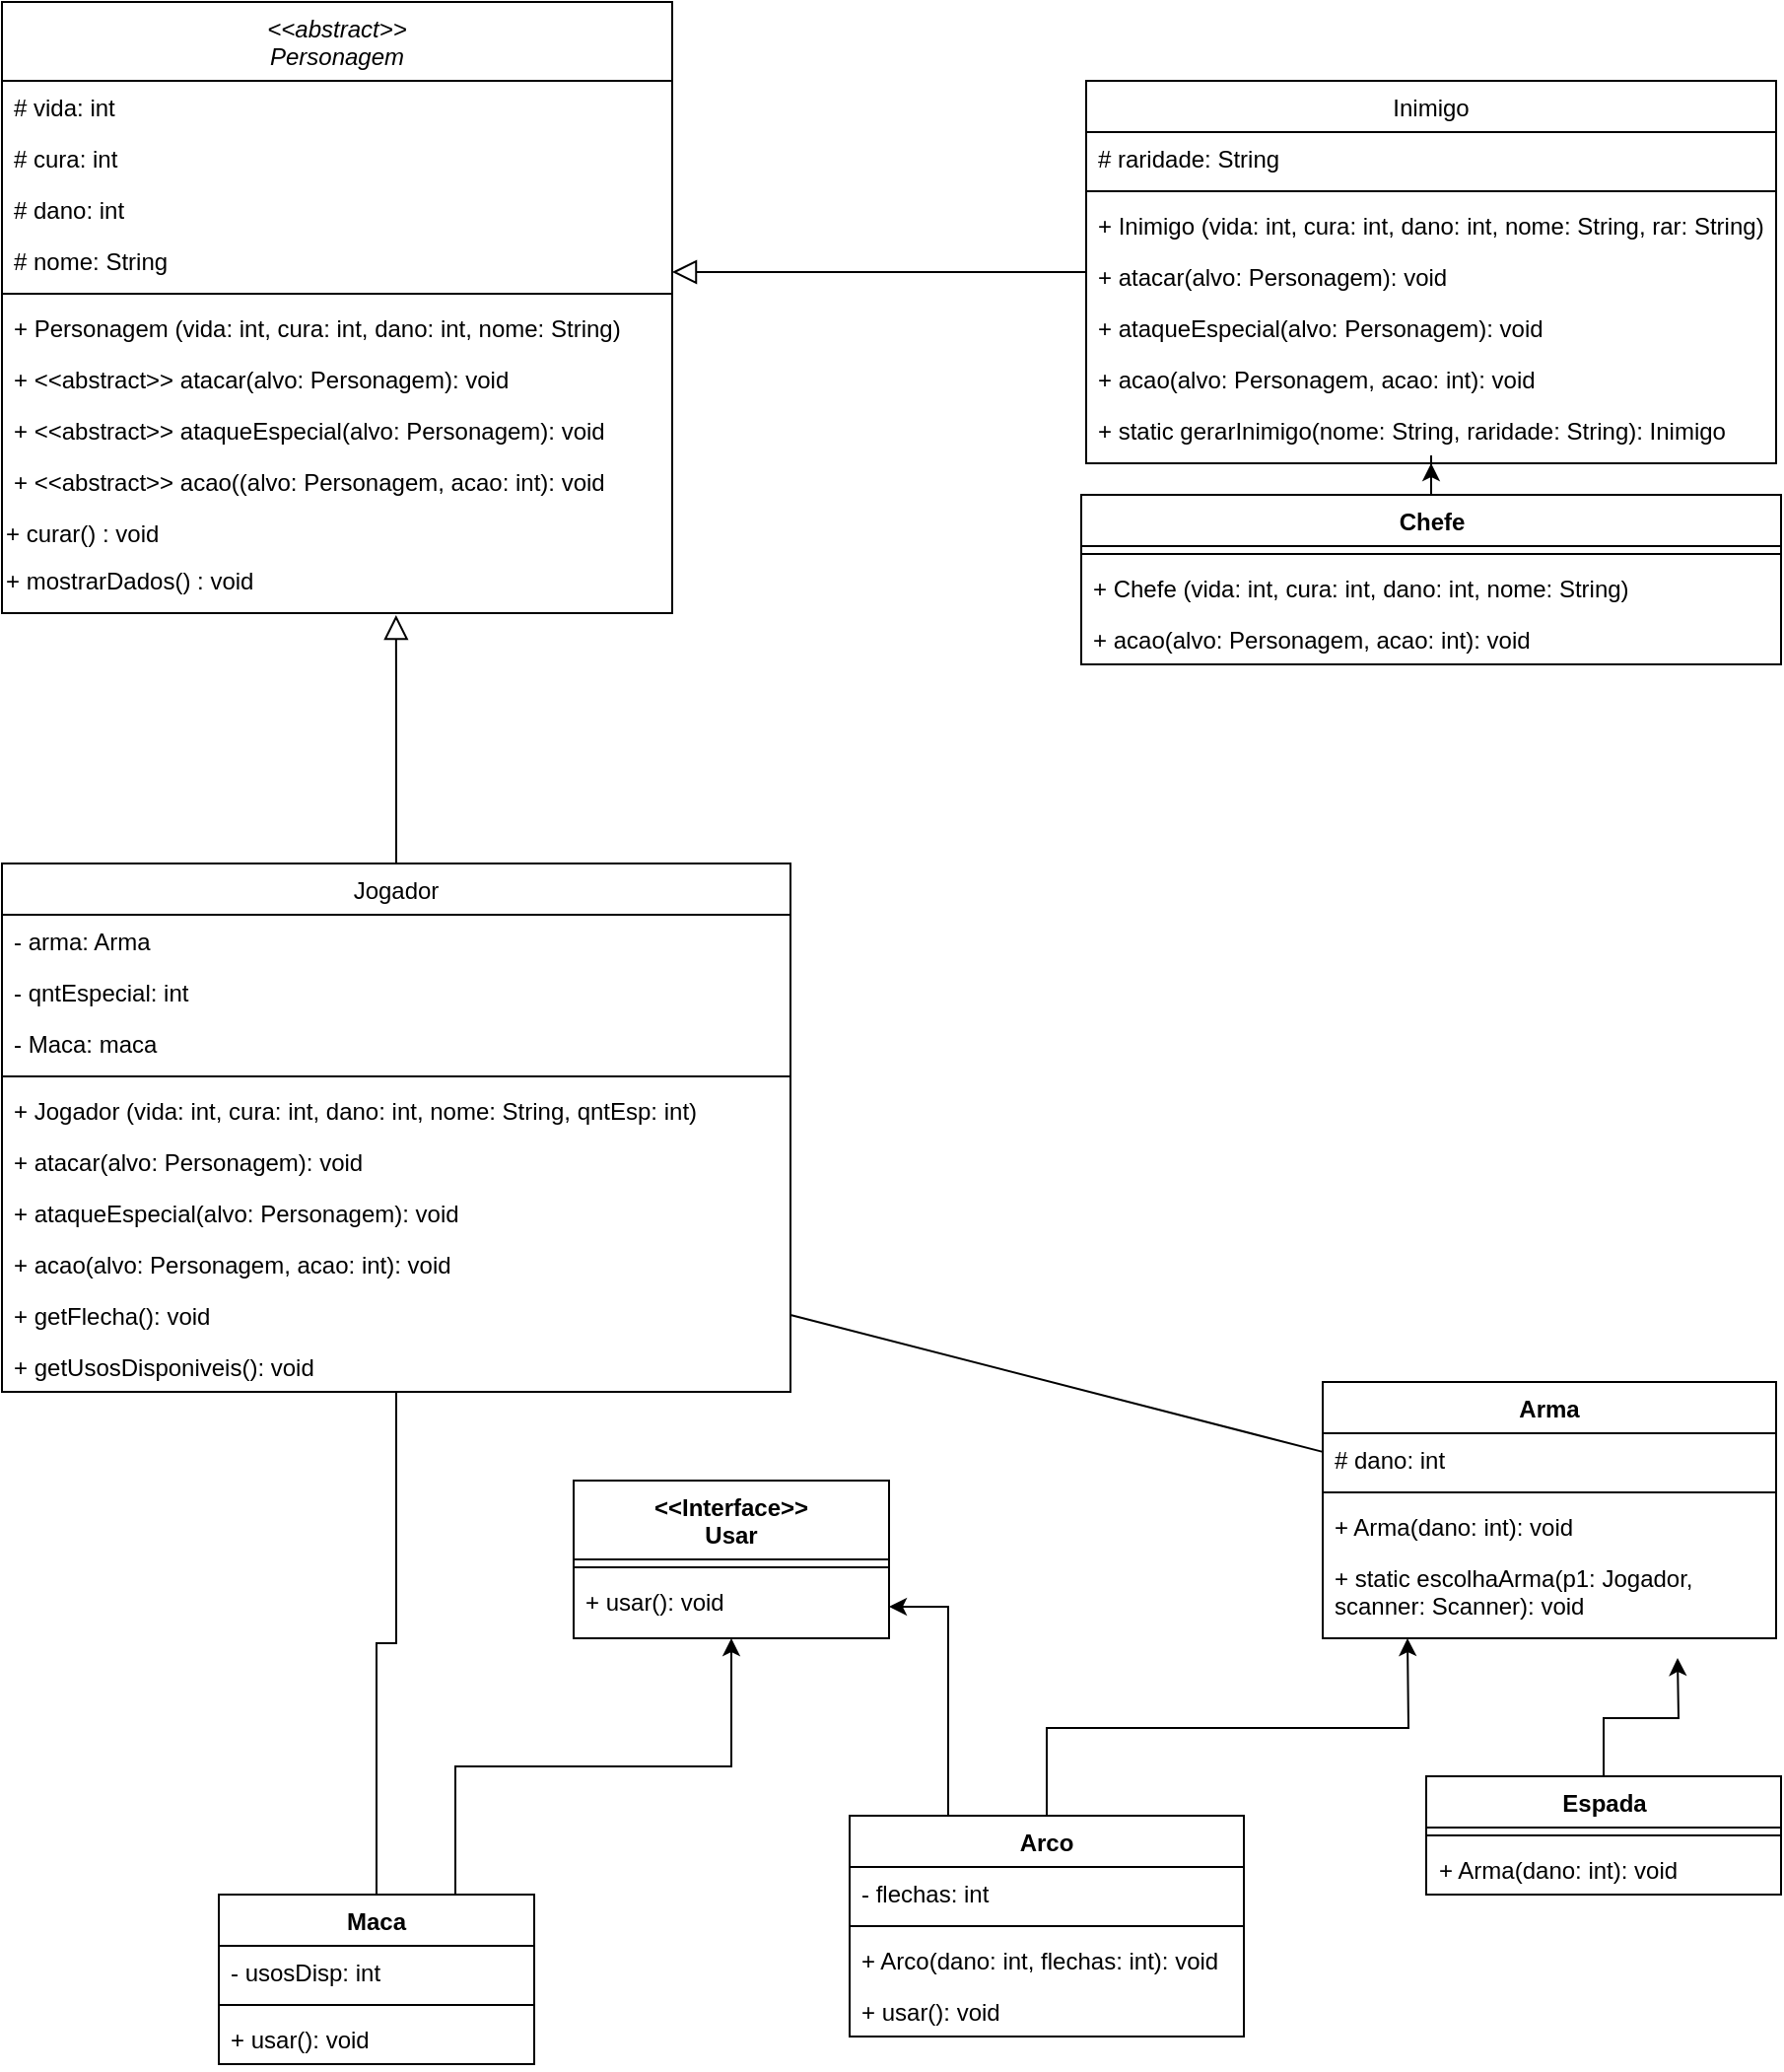 <mxfile version="24.0.6" type="github">
  <diagram id="C5RBs43oDa-KdzZeNtuy" name="Page-1">
    <mxGraphModel dx="948" dy="558" grid="1" gridSize="10" guides="1" tooltips="1" connect="1" arrows="1" fold="1" page="1" pageScale="1" pageWidth="827" pageHeight="1169" math="0" shadow="0">
      <root>
        <mxCell id="WIyWlLk6GJQsqaUBKTNV-0" />
        <mxCell id="WIyWlLk6GJQsqaUBKTNV-1" parent="WIyWlLk6GJQsqaUBKTNV-0" />
        <mxCell id="zkfFHV4jXpPFQw0GAbJ--0" value="&lt;&lt;abstract&gt;&gt;&#xa;Personagem&#xa;&#xa;" style="swimlane;fontStyle=2;align=center;verticalAlign=top;childLayout=stackLayout;horizontal=1;startSize=40;horizontalStack=0;resizeParent=1;resizeLast=0;collapsible=1;marginBottom=0;rounded=0;shadow=0;strokeWidth=1;" parent="WIyWlLk6GJQsqaUBKTNV-1" vertex="1">
          <mxGeometry x="10" y="10" width="340" height="310" as="geometry">
            <mxRectangle x="230" y="140" width="160" height="26" as="alternateBounds" />
          </mxGeometry>
        </mxCell>
        <mxCell id="zkfFHV4jXpPFQw0GAbJ--2" value="# vida: int" style="text;align=left;verticalAlign=top;spacingLeft=4;spacingRight=4;overflow=hidden;rotatable=0;points=[[0,0.5],[1,0.5]];portConstraint=eastwest;rounded=0;shadow=0;html=0;" parent="zkfFHV4jXpPFQw0GAbJ--0" vertex="1">
          <mxGeometry y="40" width="340" height="26" as="geometry" />
        </mxCell>
        <mxCell id="zkfFHV4jXpPFQw0GAbJ--3" value="# cura: int" style="text;align=left;verticalAlign=top;spacingLeft=4;spacingRight=4;overflow=hidden;rotatable=0;points=[[0,0.5],[1,0.5]];portConstraint=eastwest;rounded=0;shadow=0;html=0;" parent="zkfFHV4jXpPFQw0GAbJ--0" vertex="1">
          <mxGeometry y="66" width="340" height="26" as="geometry" />
        </mxCell>
        <mxCell id="zkfFHV4jXpPFQw0GAbJ--1" value="# dano: int" style="text;align=left;verticalAlign=top;spacingLeft=4;spacingRight=4;overflow=hidden;rotatable=0;points=[[0,0.5],[1,0.5]];portConstraint=eastwest;" parent="zkfFHV4jXpPFQw0GAbJ--0" vertex="1">
          <mxGeometry y="92" width="340" height="26" as="geometry" />
        </mxCell>
        <mxCell id="MPYoZgw_kDqK8S3saHqA-0" value="# nome: String" style="text;align=left;verticalAlign=top;spacingLeft=4;spacingRight=4;overflow=hidden;rotatable=0;points=[[0,0.5],[1,0.5]];portConstraint=eastwest;" parent="zkfFHV4jXpPFQw0GAbJ--0" vertex="1">
          <mxGeometry y="118" width="340" height="26" as="geometry" />
        </mxCell>
        <mxCell id="zkfFHV4jXpPFQw0GAbJ--4" value="" style="line;html=1;strokeWidth=1;align=left;verticalAlign=middle;spacingTop=-1;spacingLeft=3;spacingRight=3;rotatable=0;labelPosition=right;points=[];portConstraint=eastwest;" parent="zkfFHV4jXpPFQw0GAbJ--0" vertex="1">
          <mxGeometry y="144" width="340" height="8" as="geometry" />
        </mxCell>
        <mxCell id="MPYoZgw_kDqK8S3saHqA-1" value="+ Personagem (vida: int, cura: int, dano: int, nome: String)" style="text;align=left;verticalAlign=top;spacingLeft=4;spacingRight=4;overflow=hidden;rotatable=0;points=[[0,0.5],[1,0.5]];portConstraint=eastwest;" parent="zkfFHV4jXpPFQw0GAbJ--0" vertex="1">
          <mxGeometry y="152" width="340" height="26" as="geometry" />
        </mxCell>
        <mxCell id="zkfFHV4jXpPFQw0GAbJ--5" value="+ &lt;&lt;abstract&gt;&gt; atacar(alvo: Personagem): void" style="text;align=left;verticalAlign=top;spacingLeft=4;spacingRight=4;overflow=hidden;rotatable=0;points=[[0,0.5],[1,0.5]];portConstraint=eastwest;" parent="zkfFHV4jXpPFQw0GAbJ--0" vertex="1">
          <mxGeometry y="178" width="340" height="26" as="geometry" />
        </mxCell>
        <mxCell id="MPYoZgw_kDqK8S3saHqA-5" value="+ &lt;&lt;abstract&gt;&gt; ataqueEspecial(alvo: Personagem): void" style="text;align=left;verticalAlign=top;spacingLeft=4;spacingRight=4;overflow=hidden;rotatable=0;points=[[0,0.5],[1,0.5]];portConstraint=eastwest;" parent="zkfFHV4jXpPFQw0GAbJ--0" vertex="1">
          <mxGeometry y="204" width="340" height="26" as="geometry" />
        </mxCell>
        <mxCell id="MPYoZgw_kDqK8S3saHqA-6" value="+ &lt;&lt;abstract&gt;&gt; acao((alvo: Personagem, acao: int): void" style="text;align=left;verticalAlign=top;spacingLeft=4;spacingRight=4;overflow=hidden;rotatable=0;points=[[0,0.5],[1,0.5]];portConstraint=eastwest;" parent="zkfFHV4jXpPFQw0GAbJ--0" vertex="1">
          <mxGeometry y="230" width="340" height="26" as="geometry" />
        </mxCell>
        <mxCell id="MPYoZgw_kDqK8S3saHqA-7" value="+ curar() : void" style="text;whiteSpace=wrap;html=1;" parent="zkfFHV4jXpPFQw0GAbJ--0" vertex="1">
          <mxGeometry y="256" width="340" height="24" as="geometry" />
        </mxCell>
        <mxCell id="MPYoZgw_kDqK8S3saHqA-8" value="+ mostrarDados() : void" style="text;whiteSpace=wrap;html=1;" parent="zkfFHV4jXpPFQw0GAbJ--0" vertex="1">
          <mxGeometry y="280" width="340" height="30" as="geometry" />
        </mxCell>
        <mxCell id="zkfFHV4jXpPFQw0GAbJ--6" value="Jogador" style="swimlane;fontStyle=0;align=center;verticalAlign=top;childLayout=stackLayout;horizontal=1;startSize=26;horizontalStack=0;resizeParent=1;resizeLast=0;collapsible=1;marginBottom=0;rounded=0;shadow=0;strokeWidth=1;" parent="WIyWlLk6GJQsqaUBKTNV-1" vertex="1">
          <mxGeometry x="10" y="447" width="400" height="268" as="geometry">
            <mxRectangle x="130" y="380" width="160" height="26" as="alternateBounds" />
          </mxGeometry>
        </mxCell>
        <mxCell id="zkfFHV4jXpPFQw0GAbJ--8" value="- arma: Arma" style="text;align=left;verticalAlign=top;spacingLeft=4;spacingRight=4;overflow=hidden;rotatable=0;points=[[0,0.5],[1,0.5]];portConstraint=eastwest;rounded=0;shadow=0;html=0;" parent="zkfFHV4jXpPFQw0GAbJ--6" vertex="1">
          <mxGeometry y="26" width="400" height="26" as="geometry" />
        </mxCell>
        <mxCell id="zkfFHV4jXpPFQw0GAbJ--7" value="- qntEspecial: int&#xa;" style="text;align=left;verticalAlign=top;spacingLeft=4;spacingRight=4;overflow=hidden;rotatable=0;points=[[0,0.5],[1,0.5]];portConstraint=eastwest;" parent="zkfFHV4jXpPFQw0GAbJ--6" vertex="1">
          <mxGeometry y="52" width="400" height="26" as="geometry" />
        </mxCell>
        <mxCell id="MPYoZgw_kDqK8S3saHqA-9" value="- Maca: maca&#xa;" style="text;align=left;verticalAlign=top;spacingLeft=4;spacingRight=4;overflow=hidden;rotatable=0;points=[[0,0.5],[1,0.5]];portConstraint=eastwest;" parent="zkfFHV4jXpPFQw0GAbJ--6" vertex="1">
          <mxGeometry y="78" width="400" height="26" as="geometry" />
        </mxCell>
        <mxCell id="zkfFHV4jXpPFQw0GAbJ--9" value="" style="line;html=1;strokeWidth=1;align=left;verticalAlign=middle;spacingTop=-1;spacingLeft=3;spacingRight=3;rotatable=0;labelPosition=right;points=[];portConstraint=eastwest;" parent="zkfFHV4jXpPFQw0GAbJ--6" vertex="1">
          <mxGeometry y="104" width="400" height="8" as="geometry" />
        </mxCell>
        <mxCell id="MPYoZgw_kDqK8S3saHqA-10" value="+ Jogador (vida: int, cura: int, dano: int, nome: String, qntEsp: int)" style="text;align=left;verticalAlign=top;spacingLeft=4;spacingRight=4;overflow=hidden;rotatable=0;points=[[0,0.5],[1,0.5]];portConstraint=eastwest;" parent="zkfFHV4jXpPFQw0GAbJ--6" vertex="1">
          <mxGeometry y="112" width="400" height="26" as="geometry" />
        </mxCell>
        <mxCell id="MPYoZgw_kDqK8S3saHqA-13" value="+ atacar(alvo: Personagem): void" style="text;align=left;verticalAlign=top;spacingLeft=4;spacingRight=4;overflow=hidden;rotatable=0;points=[[0,0.5],[1,0.5]];portConstraint=eastwest;" parent="zkfFHV4jXpPFQw0GAbJ--6" vertex="1">
          <mxGeometry y="138" width="400" height="26" as="geometry" />
        </mxCell>
        <mxCell id="MPYoZgw_kDqK8S3saHqA-11" value="+ ataqueEspecial(alvo: Personagem): void" style="text;align=left;verticalAlign=top;spacingLeft=4;spacingRight=4;overflow=hidden;rotatable=0;points=[[0,0.5],[1,0.5]];portConstraint=eastwest;" parent="zkfFHV4jXpPFQw0GAbJ--6" vertex="1">
          <mxGeometry y="164" width="400" height="26" as="geometry" />
        </mxCell>
        <mxCell id="MPYoZgw_kDqK8S3saHqA-12" value="+ acao(alvo: Personagem, acao: int): void" style="text;align=left;verticalAlign=top;spacingLeft=4;spacingRight=4;overflow=hidden;rotatable=0;points=[[0,0.5],[1,0.5]];portConstraint=eastwest;" parent="zkfFHV4jXpPFQw0GAbJ--6" vertex="1">
          <mxGeometry y="190" width="400" height="26" as="geometry" />
        </mxCell>
        <mxCell id="MPYoZgw_kDqK8S3saHqA-14" value="+ getFlecha(): void" style="text;align=left;verticalAlign=top;spacingLeft=4;spacingRight=4;overflow=hidden;rotatable=0;points=[[0,0.5],[1,0.5]];portConstraint=eastwest;" parent="zkfFHV4jXpPFQw0GAbJ--6" vertex="1">
          <mxGeometry y="216" width="400" height="26" as="geometry" />
        </mxCell>
        <mxCell id="MPYoZgw_kDqK8S3saHqA-16" value="+ getUsosDisponiveis(): void" style="text;align=left;verticalAlign=top;spacingLeft=4;spacingRight=4;overflow=hidden;rotatable=0;points=[[0,0.5],[1,0.5]];portConstraint=eastwest;" parent="zkfFHV4jXpPFQw0GAbJ--6" vertex="1">
          <mxGeometry y="242" width="400" height="26" as="geometry" />
        </mxCell>
        <mxCell id="zkfFHV4jXpPFQw0GAbJ--12" value="" style="endArrow=block;endSize=10;endFill=0;shadow=0;strokeWidth=1;rounded=0;edgeStyle=elbowEdgeStyle;elbow=vertical;entryX=0.588;entryY=1.033;entryDx=0;entryDy=0;entryPerimeter=0;" parent="WIyWlLk6GJQsqaUBKTNV-1" source="zkfFHV4jXpPFQw0GAbJ--6" target="MPYoZgw_kDqK8S3saHqA-8" edge="1">
          <mxGeometry width="160" relative="1" as="geometry">
            <mxPoint x="200" y="203" as="sourcePoint" />
            <mxPoint x="200" y="203" as="targetPoint" />
          </mxGeometry>
        </mxCell>
        <mxCell id="zkfFHV4jXpPFQw0GAbJ--13" value="Inimigo" style="swimlane;fontStyle=0;align=center;verticalAlign=top;childLayout=stackLayout;horizontal=1;startSize=26;horizontalStack=0;resizeParent=1;resizeLast=0;collapsible=1;marginBottom=0;rounded=0;shadow=0;strokeWidth=1;" parent="WIyWlLk6GJQsqaUBKTNV-1" vertex="1">
          <mxGeometry x="560" y="50" width="350" height="194" as="geometry">
            <mxRectangle x="340" y="380" width="170" height="26" as="alternateBounds" />
          </mxGeometry>
        </mxCell>
        <mxCell id="ohsEawrJHKI0qfwyRwwG-1" value="# raridade: String" style="text;align=left;verticalAlign=top;spacingLeft=4;spacingRight=4;overflow=hidden;rotatable=0;points=[[0,0.5],[1,0.5]];portConstraint=eastwest;" parent="zkfFHV4jXpPFQw0GAbJ--13" vertex="1">
          <mxGeometry y="26" width="350" height="26" as="geometry" />
        </mxCell>
        <mxCell id="zkfFHV4jXpPFQw0GAbJ--15" value="" style="line;html=1;strokeWidth=1;align=left;verticalAlign=middle;spacingTop=-1;spacingLeft=3;spacingRight=3;rotatable=0;labelPosition=right;points=[];portConstraint=eastwest;" parent="zkfFHV4jXpPFQw0GAbJ--13" vertex="1">
          <mxGeometry y="52" width="350" height="8" as="geometry" />
        </mxCell>
        <mxCell id="MPYoZgw_kDqK8S3saHqA-39" value="+ Inimigo (vida: int, cura: int, dano: int, nome: String, rar: String)" style="text;align=left;verticalAlign=top;spacingLeft=4;spacingRight=4;overflow=hidden;rotatable=0;points=[[0,0.5],[1,0.5]];portConstraint=eastwest;" parent="zkfFHV4jXpPFQw0GAbJ--13" vertex="1">
          <mxGeometry y="60" width="350" height="26" as="geometry" />
        </mxCell>
        <mxCell id="MPYoZgw_kDqK8S3saHqA-36" value="+ atacar(alvo: Personagem): void" style="text;align=left;verticalAlign=top;spacingLeft=4;spacingRight=4;overflow=hidden;rotatable=0;points=[[0,0.5],[1,0.5]];portConstraint=eastwest;" parent="zkfFHV4jXpPFQw0GAbJ--13" vertex="1">
          <mxGeometry y="86" width="350" height="26" as="geometry" />
        </mxCell>
        <mxCell id="MPYoZgw_kDqK8S3saHqA-37" value="+ ataqueEspecial(alvo: Personagem): void" style="text;align=left;verticalAlign=top;spacingLeft=4;spacingRight=4;overflow=hidden;rotatable=0;points=[[0,0.5],[1,0.5]];portConstraint=eastwest;" parent="zkfFHV4jXpPFQw0GAbJ--13" vertex="1">
          <mxGeometry y="112" width="350" height="26" as="geometry" />
        </mxCell>
        <mxCell id="MPYoZgw_kDqK8S3saHqA-38" value="+ acao(alvo: Personagem, acao: int): void" style="text;align=left;verticalAlign=top;spacingLeft=4;spacingRight=4;overflow=hidden;rotatable=0;points=[[0,0.5],[1,0.5]];portConstraint=eastwest;" parent="zkfFHV4jXpPFQw0GAbJ--13" vertex="1">
          <mxGeometry y="138" width="350" height="26" as="geometry" />
        </mxCell>
        <mxCell id="HC_w4vhAa8WATCN-zdoJ-6" value="+&amp;nbsp;static gerarInimigo(nome: String, raridade: String): Inimigo" style="text;strokeColor=none;fillColor=none;align=left;verticalAlign=top;spacingLeft=4;spacingRight=4;overflow=hidden;rotatable=0;points=[[0,0.5],[1,0.5]];portConstraint=eastwest;whiteSpace=wrap;html=1;" parent="zkfFHV4jXpPFQw0GAbJ--13" vertex="1">
          <mxGeometry y="164" width="350" height="30" as="geometry" />
        </mxCell>
        <mxCell id="zkfFHV4jXpPFQw0GAbJ--16" value="" style="endArrow=block;endSize=10;endFill=0;shadow=0;strokeWidth=1;rounded=0;edgeStyle=elbowEdgeStyle;elbow=vertical;" parent="WIyWlLk6GJQsqaUBKTNV-1" source="zkfFHV4jXpPFQw0GAbJ--13" target="zkfFHV4jXpPFQw0GAbJ--0" edge="1">
          <mxGeometry width="160" relative="1" as="geometry">
            <mxPoint x="210" y="373" as="sourcePoint" />
            <mxPoint x="310" y="271" as="targetPoint" />
          </mxGeometry>
        </mxCell>
        <mxCell id="MPYoZgw_kDqK8S3saHqA-21" style="rounded=0;orthogonalLoop=1;jettySize=auto;html=1;entryX=1;entryY=0.5;entryDx=0;entryDy=0;strokeColor=default;curved=0;shape=link;width=0;" parent="WIyWlLk6GJQsqaUBKTNV-1" source="MPYoZgw_kDqK8S3saHqA-17" target="MPYoZgw_kDqK8S3saHqA-14" edge="1">
          <mxGeometry relative="1" as="geometry">
            <Array as="points" />
          </mxGeometry>
        </mxCell>
        <mxCell id="MPYoZgw_kDqK8S3saHqA-17" value="Arma" style="swimlane;fontStyle=1;align=center;verticalAlign=top;childLayout=stackLayout;horizontal=1;startSize=26;horizontalStack=0;resizeParent=1;resizeParentMax=0;resizeLast=0;collapsible=1;marginBottom=0;whiteSpace=wrap;html=1;" parent="WIyWlLk6GJQsqaUBKTNV-1" vertex="1">
          <mxGeometry x="680" y="710" width="230" height="130" as="geometry" />
        </mxCell>
        <mxCell id="MPYoZgw_kDqK8S3saHqA-18" value="# dano: int" style="text;strokeColor=none;fillColor=none;align=left;verticalAlign=top;spacingLeft=4;spacingRight=4;overflow=hidden;rotatable=0;points=[[0,0.5],[1,0.5]];portConstraint=eastwest;whiteSpace=wrap;html=1;" parent="MPYoZgw_kDqK8S3saHqA-17" vertex="1">
          <mxGeometry y="26" width="230" height="26" as="geometry" />
        </mxCell>
        <mxCell id="MPYoZgw_kDqK8S3saHqA-19" value="" style="line;strokeWidth=1;fillColor=none;align=left;verticalAlign=middle;spacingTop=-1;spacingLeft=3;spacingRight=3;rotatable=0;labelPosition=right;points=[];portConstraint=eastwest;strokeColor=inherit;" parent="MPYoZgw_kDqK8S3saHqA-17" vertex="1">
          <mxGeometry y="52" width="230" height="8" as="geometry" />
        </mxCell>
        <mxCell id="MPYoZgw_kDqK8S3saHqA-20" value="+ Arma(dano: int): void" style="text;strokeColor=none;fillColor=none;align=left;verticalAlign=top;spacingLeft=4;spacingRight=4;overflow=hidden;rotatable=0;points=[[0,0.5],[1,0.5]];portConstraint=eastwest;whiteSpace=wrap;html=1;" parent="MPYoZgw_kDqK8S3saHqA-17" vertex="1">
          <mxGeometry y="60" width="230" height="26" as="geometry" />
        </mxCell>
        <mxCell id="HC_w4vhAa8WATCN-zdoJ-8" value="+&amp;nbsp;static escolhaArma(p1: Jogador, scanner: Scanner): void" style="text;strokeColor=none;fillColor=none;align=left;verticalAlign=top;spacingLeft=4;spacingRight=4;overflow=hidden;rotatable=0;points=[[0,0.5],[1,0.5]];portConstraint=eastwest;whiteSpace=wrap;html=1;" parent="MPYoZgw_kDqK8S3saHqA-17" vertex="1">
          <mxGeometry y="86" width="230" height="44" as="geometry" />
        </mxCell>
        <mxCell id="MPYoZgw_kDqK8S3saHqA-29" style="edgeStyle=orthogonalEdgeStyle;rounded=0;orthogonalLoop=1;jettySize=auto;html=1;exitX=0.5;exitY=0;exitDx=0;exitDy=0;" parent="WIyWlLk6GJQsqaUBKTNV-1" source="MPYoZgw_kDqK8S3saHqA-23" edge="1">
          <mxGeometry relative="1" as="geometry">
            <mxPoint x="723" y="840" as="targetPoint" />
          </mxGeometry>
        </mxCell>
        <mxCell id="3CC3O0NG-yOUgylfWCDr-9" style="edgeStyle=orthogonalEdgeStyle;rounded=0;orthogonalLoop=1;jettySize=auto;html=1;exitX=0.25;exitY=0;exitDx=0;exitDy=0;entryX=1;entryY=0.5;entryDx=0;entryDy=0;" parent="WIyWlLk6GJQsqaUBKTNV-1" source="MPYoZgw_kDqK8S3saHqA-23" target="3CC3O0NG-yOUgylfWCDr-7" edge="1">
          <mxGeometry relative="1" as="geometry" />
        </mxCell>
        <mxCell id="MPYoZgw_kDqK8S3saHqA-23" value="Arco" style="swimlane;fontStyle=1;align=center;verticalAlign=top;childLayout=stackLayout;horizontal=1;startSize=26;horizontalStack=0;resizeParent=1;resizeParentMax=0;resizeLast=0;collapsible=1;marginBottom=0;whiteSpace=wrap;html=1;" parent="WIyWlLk6GJQsqaUBKTNV-1" vertex="1">
          <mxGeometry x="440" y="930" width="200" height="112" as="geometry" />
        </mxCell>
        <mxCell id="MPYoZgw_kDqK8S3saHqA-24" value="- flechas: int" style="text;strokeColor=none;fillColor=none;align=left;verticalAlign=top;spacingLeft=4;spacingRight=4;overflow=hidden;rotatable=0;points=[[0,0.5],[1,0.5]];portConstraint=eastwest;whiteSpace=wrap;html=1;" parent="MPYoZgw_kDqK8S3saHqA-23" vertex="1">
          <mxGeometry y="26" width="200" height="26" as="geometry" />
        </mxCell>
        <mxCell id="MPYoZgw_kDqK8S3saHqA-25" value="" style="line;strokeWidth=1;fillColor=none;align=left;verticalAlign=middle;spacingTop=-1;spacingLeft=3;spacingRight=3;rotatable=0;labelPosition=right;points=[];portConstraint=eastwest;strokeColor=inherit;" parent="MPYoZgw_kDqK8S3saHqA-23" vertex="1">
          <mxGeometry y="52" width="200" height="8" as="geometry" />
        </mxCell>
        <mxCell id="MPYoZgw_kDqK8S3saHqA-27" value="+ Arco(dano: int, flechas: int): void" style="text;strokeColor=none;fillColor=none;align=left;verticalAlign=top;spacingLeft=4;spacingRight=4;overflow=hidden;rotatable=0;points=[[0,0.5],[1,0.5]];portConstraint=eastwest;whiteSpace=wrap;html=1;" parent="MPYoZgw_kDqK8S3saHqA-23" vertex="1">
          <mxGeometry y="60" width="200" height="26" as="geometry" />
        </mxCell>
        <mxCell id="3CC3O0NG-yOUgylfWCDr-10" value="+ usar(): void" style="text;strokeColor=none;fillColor=none;align=left;verticalAlign=top;spacingLeft=4;spacingRight=4;overflow=hidden;rotatable=0;points=[[0,0.5],[1,0.5]];portConstraint=eastwest;whiteSpace=wrap;html=1;" parent="MPYoZgw_kDqK8S3saHqA-23" vertex="1">
          <mxGeometry y="86" width="200" height="26" as="geometry" />
        </mxCell>
        <mxCell id="MPYoZgw_kDqK8S3saHqA-34" style="edgeStyle=orthogonalEdgeStyle;rounded=0;orthogonalLoop=1;jettySize=auto;html=1;" parent="WIyWlLk6GJQsqaUBKTNV-1" source="MPYoZgw_kDqK8S3saHqA-30" edge="1">
          <mxGeometry relative="1" as="geometry">
            <mxPoint x="860" y="850" as="targetPoint" />
          </mxGeometry>
        </mxCell>
        <mxCell id="MPYoZgw_kDqK8S3saHqA-30" value="Espada" style="swimlane;fontStyle=1;align=center;verticalAlign=top;childLayout=stackLayout;horizontal=1;startSize=26;horizontalStack=0;resizeParent=1;resizeParentMax=0;resizeLast=0;collapsible=1;marginBottom=0;whiteSpace=wrap;html=1;" parent="WIyWlLk6GJQsqaUBKTNV-1" vertex="1">
          <mxGeometry x="732.5" y="910" width="180" height="60" as="geometry" />
        </mxCell>
        <mxCell id="MPYoZgw_kDqK8S3saHqA-32" value="" style="line;strokeWidth=1;fillColor=none;align=left;verticalAlign=middle;spacingTop=-1;spacingLeft=3;spacingRight=3;rotatable=0;labelPosition=right;points=[];portConstraint=eastwest;strokeColor=inherit;" parent="MPYoZgw_kDqK8S3saHqA-30" vertex="1">
          <mxGeometry y="26" width="180" height="8" as="geometry" />
        </mxCell>
        <mxCell id="MPYoZgw_kDqK8S3saHqA-33" value="+ Arma(dano: int): void" style="text;strokeColor=none;fillColor=none;align=left;verticalAlign=top;spacingLeft=4;spacingRight=4;overflow=hidden;rotatable=0;points=[[0,0.5],[1,0.5]];portConstraint=eastwest;whiteSpace=wrap;html=1;" parent="MPYoZgw_kDqK8S3saHqA-30" vertex="1">
          <mxGeometry y="34" width="180" height="26" as="geometry" />
        </mxCell>
        <mxCell id="MPYoZgw_kDqK8S3saHqA-45" style="edgeStyle=orthogonalEdgeStyle;rounded=0;orthogonalLoop=1;jettySize=auto;html=1;entryX=0.5;entryY=1;entryDx=0;entryDy=0;" parent="WIyWlLk6GJQsqaUBKTNV-1" source="MPYoZgw_kDqK8S3saHqA-40" target="zkfFHV4jXpPFQw0GAbJ--13" edge="1">
          <mxGeometry relative="1" as="geometry" />
        </mxCell>
        <mxCell id="MPYoZgw_kDqK8S3saHqA-40" value="Chefe" style="swimlane;fontStyle=1;align=center;verticalAlign=top;childLayout=stackLayout;horizontal=1;startSize=26;horizontalStack=0;resizeParent=1;resizeParentMax=0;resizeLast=0;collapsible=1;marginBottom=0;whiteSpace=wrap;html=1;" parent="WIyWlLk6GJQsqaUBKTNV-1" vertex="1">
          <mxGeometry x="557.5" y="260" width="355" height="86" as="geometry" />
        </mxCell>
        <mxCell id="MPYoZgw_kDqK8S3saHqA-42" value="" style="line;strokeWidth=1;fillColor=none;align=left;verticalAlign=middle;spacingTop=-1;spacingLeft=3;spacingRight=3;rotatable=0;labelPosition=right;points=[];portConstraint=eastwest;strokeColor=inherit;" parent="MPYoZgw_kDqK8S3saHqA-40" vertex="1">
          <mxGeometry y="26" width="355" height="8" as="geometry" />
        </mxCell>
        <mxCell id="ohsEawrJHKI0qfwyRwwG-2" value="+ Chefe (vida: int, cura: int, dano: int, nome: String)" style="text;align=left;verticalAlign=top;spacingLeft=4;spacingRight=4;overflow=hidden;rotatable=0;points=[[0,0.5],[1,0.5]];portConstraint=eastwest;" parent="MPYoZgw_kDqK8S3saHqA-40" vertex="1">
          <mxGeometry y="34" width="355" height="26" as="geometry" />
        </mxCell>
        <mxCell id="MPYoZgw_kDqK8S3saHqA-44" value="+ acao(alvo: Personagem, acao: int): void" style="text;align=left;verticalAlign=top;spacingLeft=4;spacingRight=4;overflow=hidden;rotatable=0;points=[[0,0.5],[1,0.5]];portConstraint=eastwest;" parent="MPYoZgw_kDqK8S3saHqA-40" vertex="1">
          <mxGeometry y="60" width="355" height="26" as="geometry" />
        </mxCell>
        <mxCell id="3CC3O0NG-yOUgylfWCDr-2" style="edgeStyle=orthogonalEdgeStyle;rounded=0;orthogonalLoop=1;jettySize=auto;html=1;entryX=0.5;entryY=1;entryDx=0;entryDy=0;shape=link;width=0;" parent="WIyWlLk6GJQsqaUBKTNV-1" source="MPYoZgw_kDqK8S3saHqA-51" target="zkfFHV4jXpPFQw0GAbJ--6" edge="1">
          <mxGeometry relative="1" as="geometry" />
        </mxCell>
        <mxCell id="3CC3O0NG-yOUgylfWCDr-8" style="edgeStyle=orthogonalEdgeStyle;rounded=0;orthogonalLoop=1;jettySize=auto;html=1;exitX=0.75;exitY=0;exitDx=0;exitDy=0;entryX=0.5;entryY=1;entryDx=0;entryDy=0;" parent="WIyWlLk6GJQsqaUBKTNV-1" source="MPYoZgw_kDqK8S3saHqA-51" target="3CC3O0NG-yOUgylfWCDr-4" edge="1">
          <mxGeometry relative="1" as="geometry" />
        </mxCell>
        <mxCell id="MPYoZgw_kDqK8S3saHqA-51" value="Maca" style="swimlane;fontStyle=1;align=center;verticalAlign=top;childLayout=stackLayout;horizontal=1;startSize=26;horizontalStack=0;resizeParent=1;resizeParentMax=0;resizeLast=0;collapsible=1;marginBottom=0;whiteSpace=wrap;html=1;" parent="WIyWlLk6GJQsqaUBKTNV-1" vertex="1">
          <mxGeometry x="120" y="970" width="160" height="86" as="geometry" />
        </mxCell>
        <mxCell id="MPYoZgw_kDqK8S3saHqA-62" value="- usosDisp: int" style="text;strokeColor=none;fillColor=none;align=left;verticalAlign=top;spacingLeft=4;spacingRight=4;overflow=hidden;rotatable=0;points=[[0,0.5],[1,0.5]];portConstraint=eastwest;whiteSpace=wrap;html=1;" parent="MPYoZgw_kDqK8S3saHqA-51" vertex="1">
          <mxGeometry y="26" width="160" height="26" as="geometry" />
        </mxCell>
        <mxCell id="MPYoZgw_kDqK8S3saHqA-52" value="" style="line;strokeWidth=1;fillColor=none;align=left;verticalAlign=middle;spacingTop=-1;spacingLeft=3;spacingRight=3;rotatable=0;labelPosition=right;points=[];portConstraint=eastwest;strokeColor=inherit;" parent="MPYoZgw_kDqK8S3saHqA-51" vertex="1">
          <mxGeometry y="52" width="160" height="8" as="geometry" />
        </mxCell>
        <mxCell id="MPYoZgw_kDqK8S3saHqA-53" value="+ usar(): void" style="text;strokeColor=none;fillColor=none;align=left;verticalAlign=top;spacingLeft=4;spacingRight=4;overflow=hidden;rotatable=0;points=[[0,0.5],[1,0.5]];portConstraint=eastwest;whiteSpace=wrap;html=1;" parent="MPYoZgw_kDqK8S3saHqA-51" vertex="1">
          <mxGeometry y="60" width="160" height="26" as="geometry" />
        </mxCell>
        <mxCell id="3CC3O0NG-yOUgylfWCDr-4" value="&lt;div&gt;&amp;lt;&amp;lt;Interface&amp;gt;&amp;gt;&lt;br&gt;&lt;/div&gt;&lt;div&gt;Usar&lt;br&gt;&lt;/div&gt;" style="swimlane;fontStyle=1;align=center;verticalAlign=top;childLayout=stackLayout;horizontal=1;startSize=40;horizontalStack=0;resizeParent=1;resizeParentMax=0;resizeLast=0;collapsible=1;marginBottom=0;whiteSpace=wrap;html=1;" parent="WIyWlLk6GJQsqaUBKTNV-1" vertex="1">
          <mxGeometry x="300" y="760" width="160" height="80" as="geometry" />
        </mxCell>
        <mxCell id="3CC3O0NG-yOUgylfWCDr-6" value="" style="line;strokeWidth=1;fillColor=none;align=left;verticalAlign=middle;spacingTop=-1;spacingLeft=3;spacingRight=3;rotatable=0;labelPosition=right;points=[];portConstraint=eastwest;strokeColor=inherit;" parent="3CC3O0NG-yOUgylfWCDr-4" vertex="1">
          <mxGeometry y="40" width="160" height="8" as="geometry" />
        </mxCell>
        <mxCell id="3CC3O0NG-yOUgylfWCDr-7" value="+ usar(): void" style="text;strokeColor=none;fillColor=none;align=left;verticalAlign=top;spacingLeft=4;spacingRight=4;overflow=hidden;rotatable=0;points=[[0,0.5],[1,0.5]];portConstraint=eastwest;whiteSpace=wrap;html=1;" parent="3CC3O0NG-yOUgylfWCDr-4" vertex="1">
          <mxGeometry y="48" width="160" height="32" as="geometry" />
        </mxCell>
      </root>
    </mxGraphModel>
  </diagram>
</mxfile>
